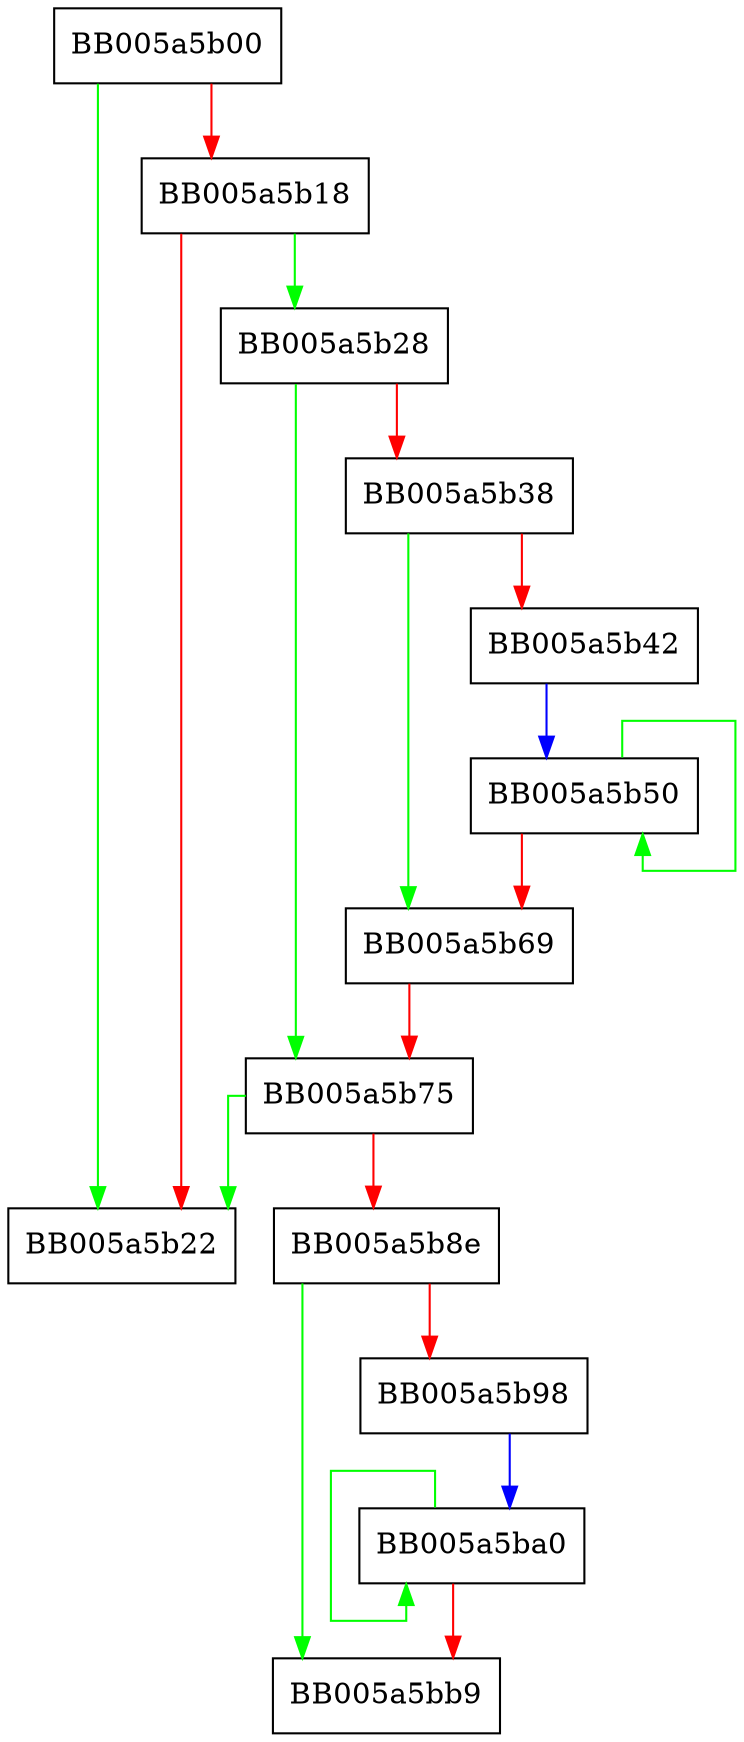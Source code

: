 digraph ossl_err_load_ERR_strings {
  node [shape="box"];
  graph [splines=ortho];
  BB005a5b00 -> BB005a5b22 [color="green"];
  BB005a5b00 -> BB005a5b18 [color="red"];
  BB005a5b18 -> BB005a5b28 [color="green"];
  BB005a5b18 -> BB005a5b22 [color="red"];
  BB005a5b28 -> BB005a5b75 [color="green"];
  BB005a5b28 -> BB005a5b38 [color="red"];
  BB005a5b38 -> BB005a5b69 [color="green"];
  BB005a5b38 -> BB005a5b42 [color="red"];
  BB005a5b42 -> BB005a5b50 [color="blue"];
  BB005a5b50 -> BB005a5b50 [color="green"];
  BB005a5b50 -> BB005a5b69 [color="red"];
  BB005a5b69 -> BB005a5b75 [color="red"];
  BB005a5b75 -> BB005a5b22 [color="green"];
  BB005a5b75 -> BB005a5b8e [color="red"];
  BB005a5b8e -> BB005a5bb9 [color="green"];
  BB005a5b8e -> BB005a5b98 [color="red"];
  BB005a5b98 -> BB005a5ba0 [color="blue"];
  BB005a5ba0 -> BB005a5ba0 [color="green"];
  BB005a5ba0 -> BB005a5bb9 [color="red"];
}